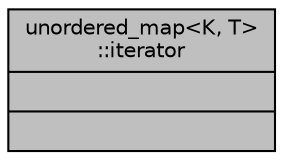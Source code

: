 digraph "unordered_map&lt;K, T&gt;::iterator"
{
 // INTERACTIVE_SVG=YES
  bgcolor="transparent";
  edge [fontname="Helvetica",fontsize="10",labelfontname="Helvetica",labelfontsize="10"];
  node [fontname="Helvetica",fontsize="10",shape=record];
  Node1 [label="{unordered_map\<K, T\>\l::iterator\n||}",height=0.2,width=0.4,color="black", fillcolor="grey75", style="filled", fontcolor="black"];
}
